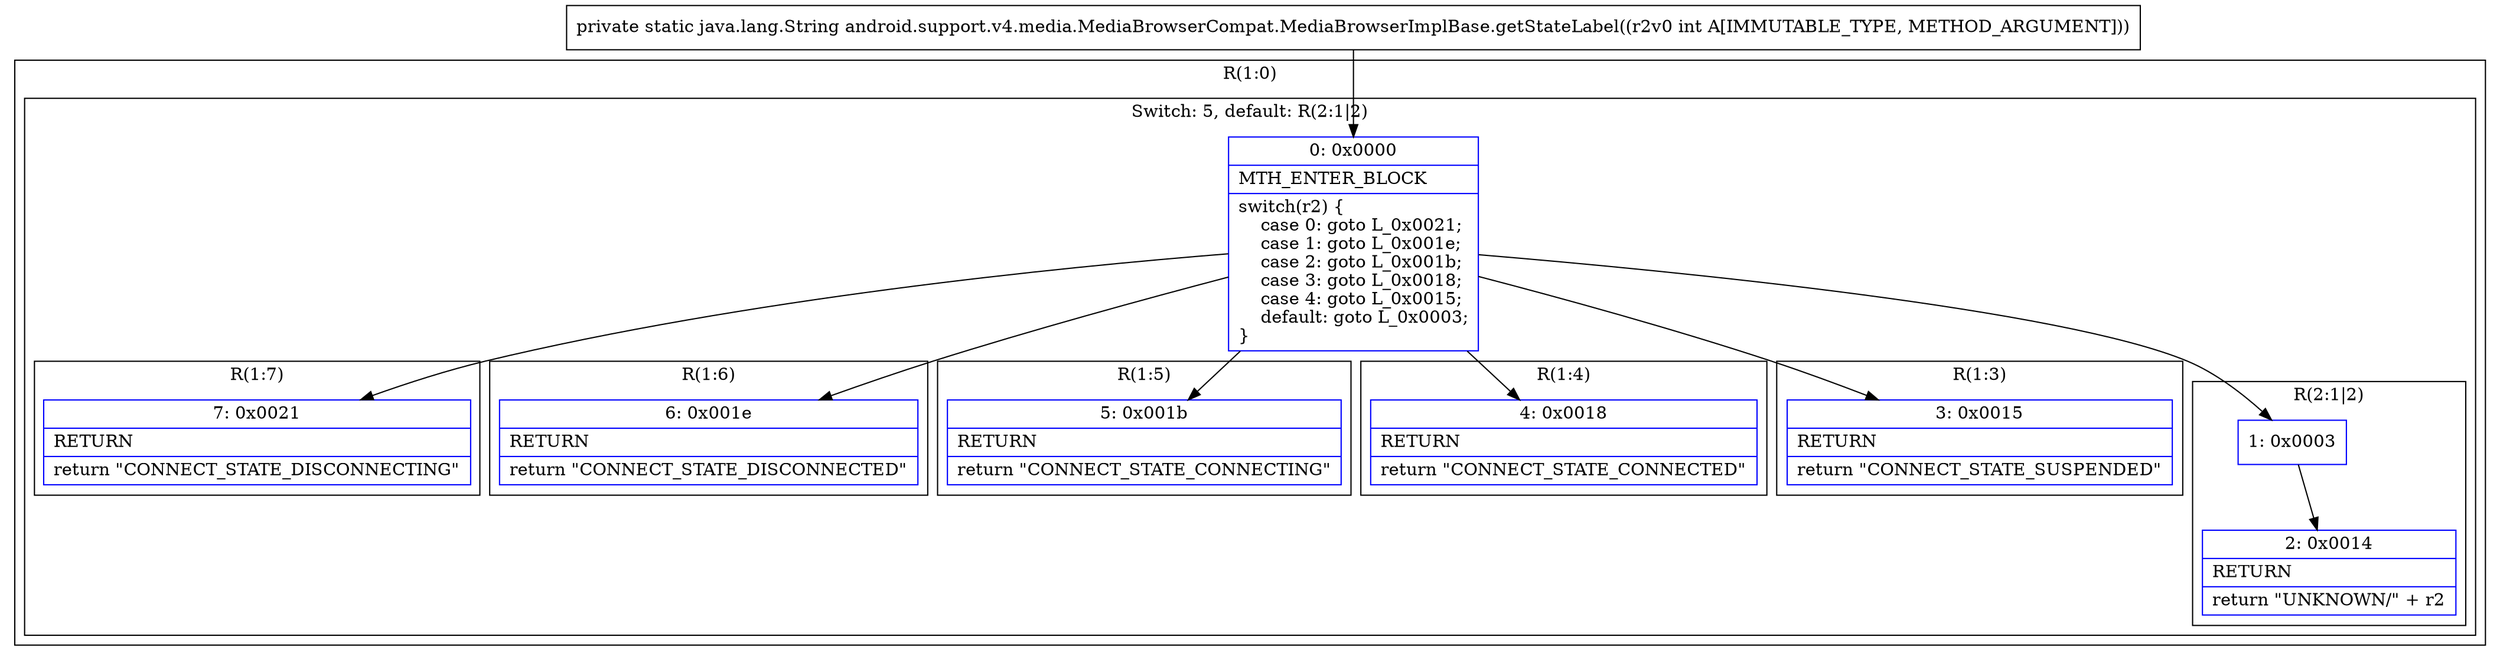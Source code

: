 digraph "CFG forandroid.support.v4.media.MediaBrowserCompat.MediaBrowserImplBase.getStateLabel(I)Ljava\/lang\/String;" {
subgraph cluster_Region_2014423798 {
label = "R(1:0)";
node [shape=record,color=blue];
subgraph cluster_SwitchRegion_1606261172 {
label = "Switch: 5, default: R(2:1|2)";
node [shape=record,color=blue];
Node_0 [shape=record,label="{0\:\ 0x0000|MTH_ENTER_BLOCK\l|switch(r2) \{\l    case 0: goto L_0x0021;\l    case 1: goto L_0x001e;\l    case 2: goto L_0x001b;\l    case 3: goto L_0x0018;\l    case 4: goto L_0x0015;\l    default: goto L_0x0003;\l\}\l}"];
subgraph cluster_Region_1837249942 {
label = "R(1:7)";
node [shape=record,color=blue];
Node_7 [shape=record,label="{7\:\ 0x0021|RETURN\l|return \"CONNECT_STATE_DISCONNECTING\"\l}"];
}
subgraph cluster_Region_1502297550 {
label = "R(1:6)";
node [shape=record,color=blue];
Node_6 [shape=record,label="{6\:\ 0x001e|RETURN\l|return \"CONNECT_STATE_DISCONNECTED\"\l}"];
}
subgraph cluster_Region_750287379 {
label = "R(1:5)";
node [shape=record,color=blue];
Node_5 [shape=record,label="{5\:\ 0x001b|RETURN\l|return \"CONNECT_STATE_CONNECTING\"\l}"];
}
subgraph cluster_Region_536552969 {
label = "R(1:4)";
node [shape=record,color=blue];
Node_4 [shape=record,label="{4\:\ 0x0018|RETURN\l|return \"CONNECT_STATE_CONNECTED\"\l}"];
}
subgraph cluster_Region_1663672037 {
label = "R(1:3)";
node [shape=record,color=blue];
Node_3 [shape=record,label="{3\:\ 0x0015|RETURN\l|return \"CONNECT_STATE_SUSPENDED\"\l}"];
}
subgraph cluster_Region_1674361347 {
label = "R(2:1|2)";
node [shape=record,color=blue];
Node_1 [shape=record,label="{1\:\ 0x0003}"];
Node_2 [shape=record,label="{2\:\ 0x0014|RETURN\l|return \"UNKNOWN\/\" + r2\l}"];
}
}
}
MethodNode[shape=record,label="{private static java.lang.String android.support.v4.media.MediaBrowserCompat.MediaBrowserImplBase.getStateLabel((r2v0 int A[IMMUTABLE_TYPE, METHOD_ARGUMENT])) }"];
MethodNode -> Node_0;
Node_0 -> Node_1;
Node_0 -> Node_3;
Node_0 -> Node_4;
Node_0 -> Node_5;
Node_0 -> Node_6;
Node_0 -> Node_7;
Node_1 -> Node_2;
}

